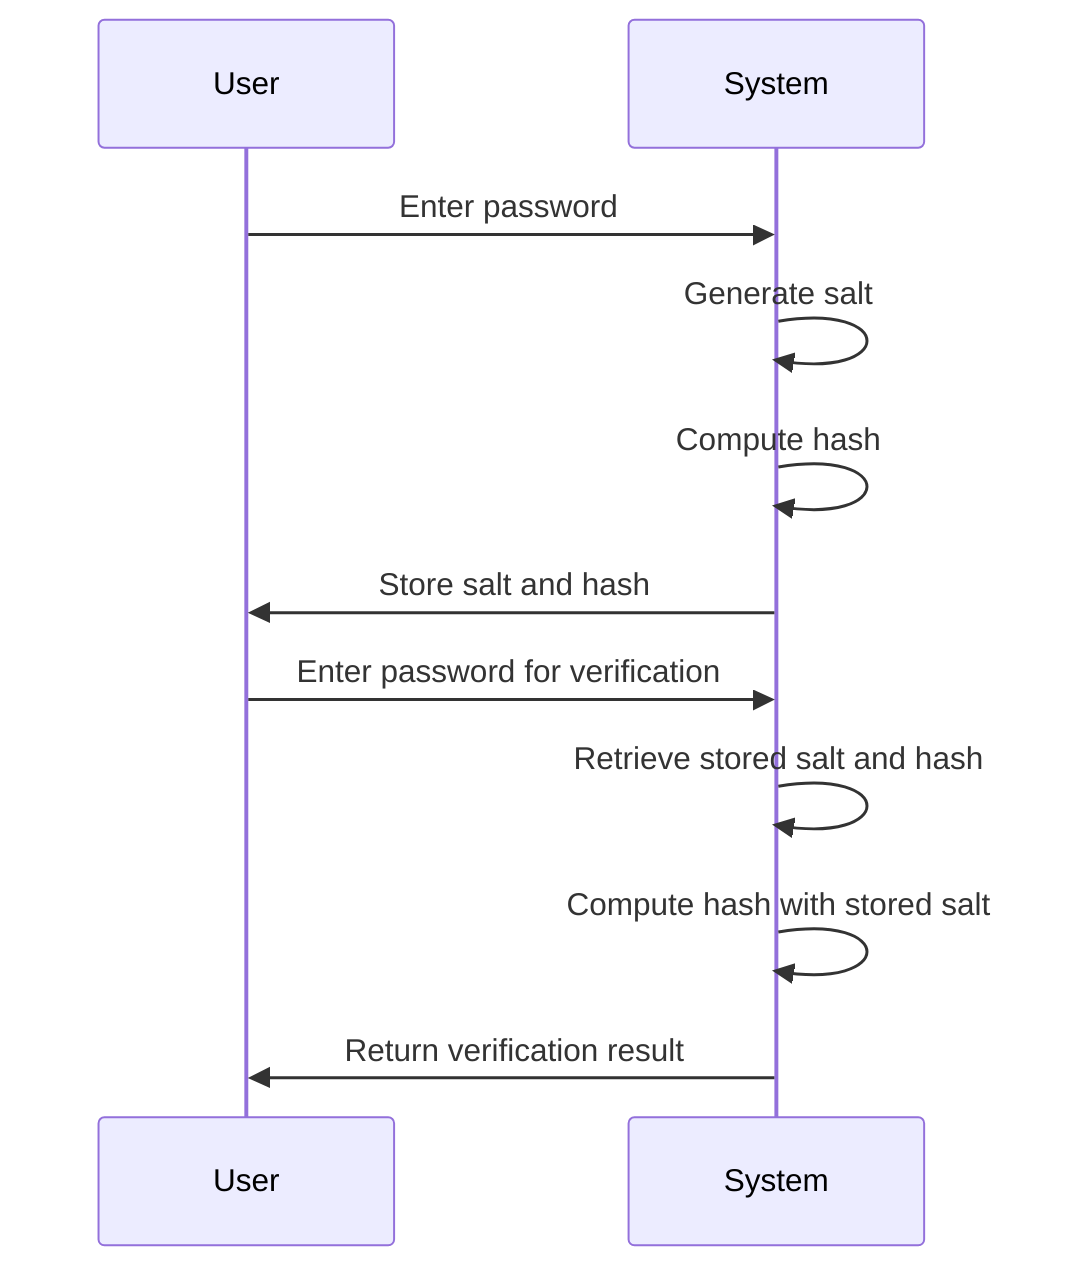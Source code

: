 sequenceDiagram
    participant User
    participant System
    User->>System: Enter password
    System->>System: Generate salt
    System->>System: Compute hash
    System->>User: Store salt and hash
    User->>System: Enter password for verification
    System->>System: Retrieve stored salt and hash
    System->>System: Compute hash with stored salt
    System->>User: Return verification result